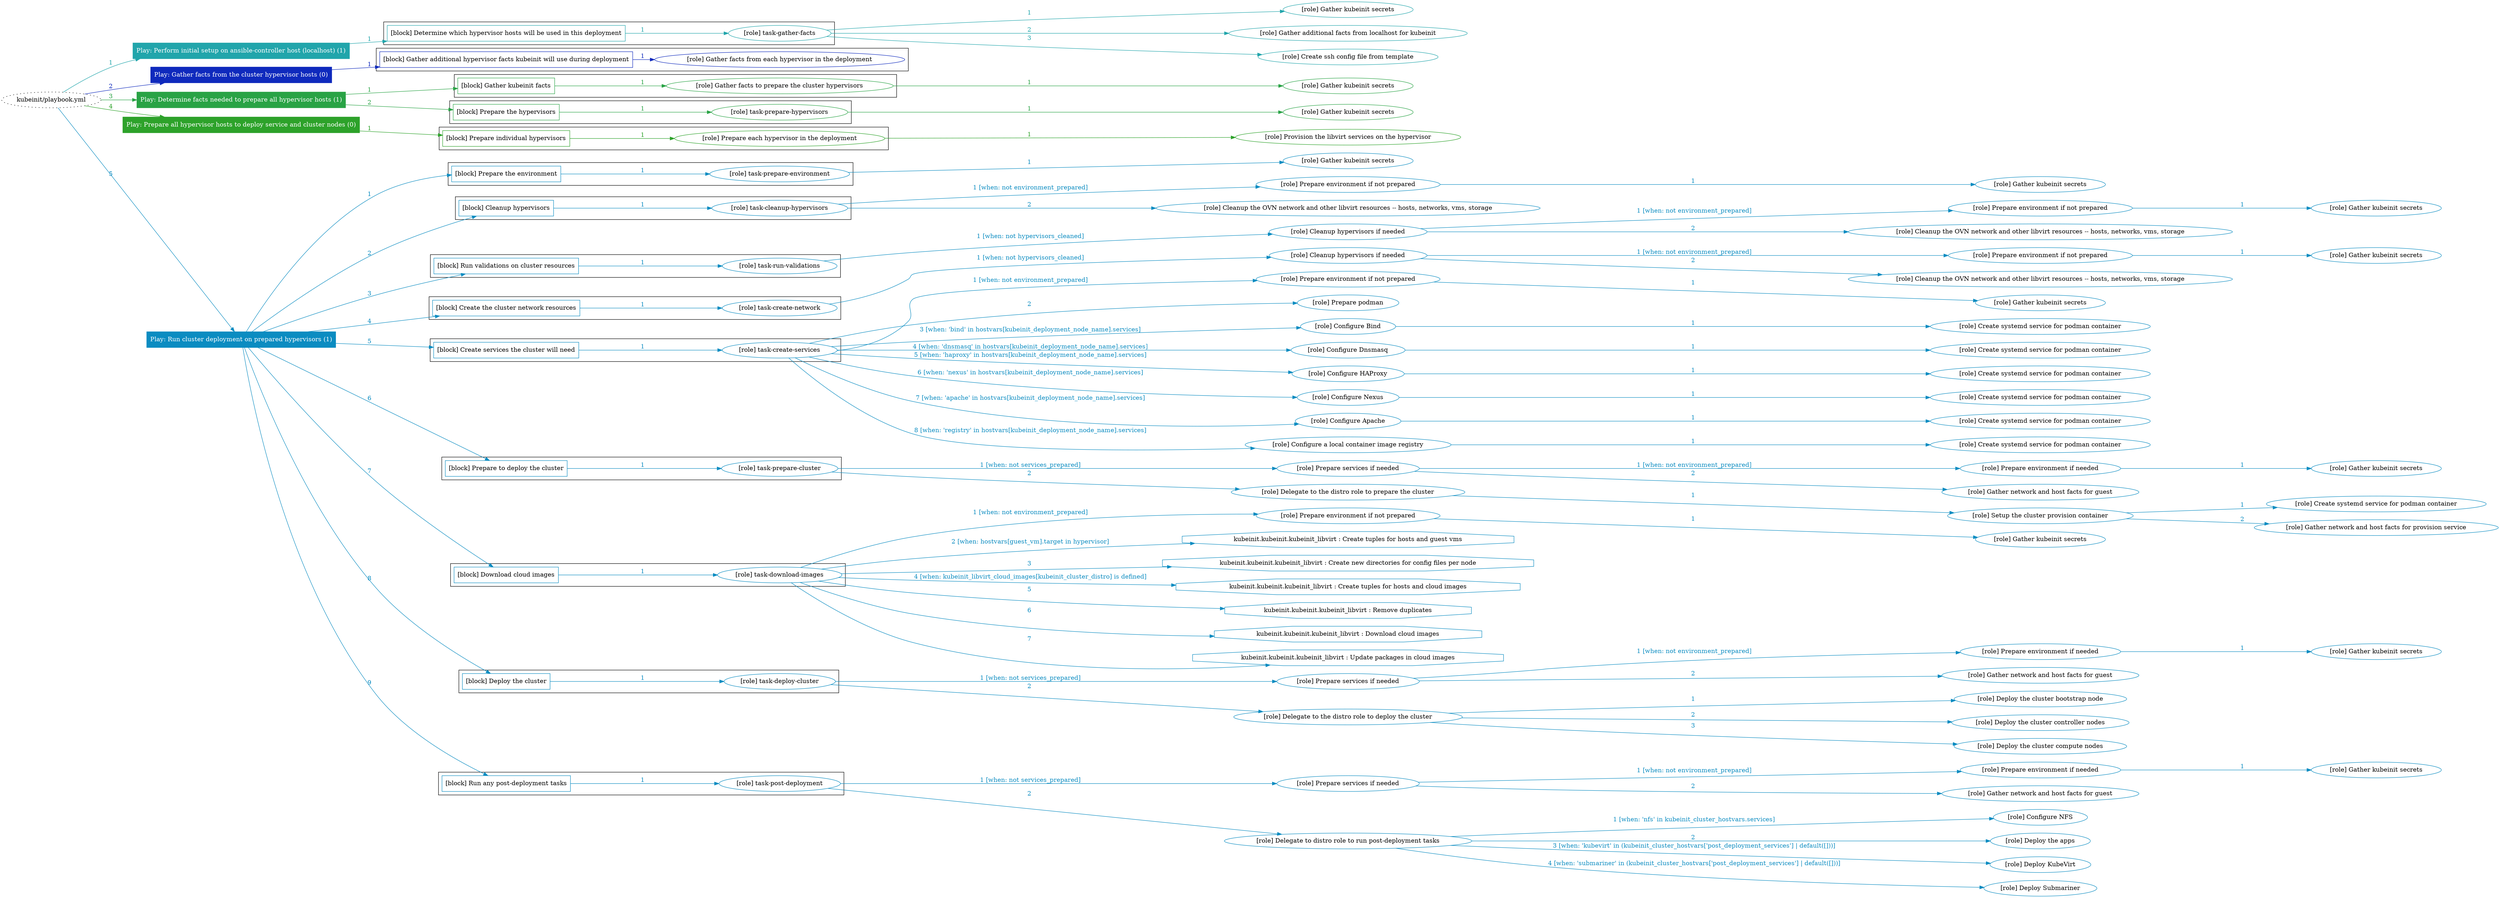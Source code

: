 digraph {
	graph [concentrate=true ordering=in rankdir=LR ratio=fill]
	edge [esep=5 sep=10]
	"kubeinit/playbook.yml" [URL="/home/runner/work/kubeinit/kubeinit/kubeinit/playbook.yml" id=playbook_4a1a7add style=dotted]
	play_3069c5e6 [label="Play: Perform initial setup on ansible-controller host (localhost) (1)" URL="/home/runner/work/kubeinit/kubeinit/kubeinit/playbook.yml" color="#21a5ab" fontcolor="#ffffff" id=play_3069c5e6 shape=box style=filled tooltip=localhost]
	"kubeinit/playbook.yml" -> play_3069c5e6 [label="1 " color="#21a5ab" fontcolor="#21a5ab" id=edge_c7eb08f1 labeltooltip="1 " tooltip="1 "]
	subgraph "Gather kubeinit secrets" {
		role_4016bd32 [label="[role] Gather kubeinit secrets" URL="/home/runner/.ansible/collections/ansible_collections/kubeinit/kubeinit/roles/kubeinit_prepare/tasks/build_hypervisors_group.yml" color="#21a5ab" id=role_4016bd32 tooltip="Gather kubeinit secrets"]
	}
	subgraph "Gather additional facts from localhost for kubeinit" {
		role_84281d83 [label="[role] Gather additional facts from localhost for kubeinit" URL="/home/runner/.ansible/collections/ansible_collections/kubeinit/kubeinit/roles/kubeinit_prepare/tasks/build_hypervisors_group.yml" color="#21a5ab" id=role_84281d83 tooltip="Gather additional facts from localhost for kubeinit"]
	}
	subgraph "Create ssh config file from template" {
		role_a93a7cbf [label="[role] Create ssh config file from template" URL="/home/runner/.ansible/collections/ansible_collections/kubeinit/kubeinit/roles/kubeinit_prepare/tasks/build_hypervisors_group.yml" color="#21a5ab" id=role_a93a7cbf tooltip="Create ssh config file from template"]
	}
	subgraph "task-gather-facts" {
		role_543e3c02 [label="[role] task-gather-facts" URL="/home/runner/work/kubeinit/kubeinit/kubeinit/playbook.yml" color="#21a5ab" id=role_543e3c02 tooltip="task-gather-facts"]
		role_543e3c02 -> role_4016bd32 [label="1 " color="#21a5ab" fontcolor="#21a5ab" id=edge_c023aec1 labeltooltip="1 " tooltip="1 "]
		role_543e3c02 -> role_84281d83 [label="2 " color="#21a5ab" fontcolor="#21a5ab" id=edge_01511631 labeltooltip="2 " tooltip="2 "]
		role_543e3c02 -> role_a93a7cbf [label="3 " color="#21a5ab" fontcolor="#21a5ab" id=edge_ea9a6a02 labeltooltip="3 " tooltip="3 "]
	}
	subgraph "Play: Perform initial setup on ansible-controller host (localhost) (1)" {
		play_3069c5e6 -> block_f75608d9 [label=1 color="#21a5ab" fontcolor="#21a5ab" id=edge_f10fbcc4 labeltooltip=1 tooltip=1]
		subgraph cluster_block_f75608d9 {
			block_f75608d9 [label="[block] Determine which hypervisor hosts will be used in this deployment" URL="/home/runner/work/kubeinit/kubeinit/kubeinit/playbook.yml" color="#21a5ab" id=block_f75608d9 labeltooltip="Determine which hypervisor hosts will be used in this deployment" shape=box tooltip="Determine which hypervisor hosts will be used in this deployment"]
			block_f75608d9 -> role_543e3c02 [label="1 " color="#21a5ab" fontcolor="#21a5ab" id=edge_5e742558 labeltooltip="1 " tooltip="1 "]
		}
	}
	play_44868d3f [label="Play: Gather facts from the cluster hypervisor hosts (0)" URL="/home/runner/work/kubeinit/kubeinit/kubeinit/playbook.yml" color="#0f2abd" fontcolor="#ffffff" id=play_44868d3f shape=box style=filled tooltip="Play: Gather facts from the cluster hypervisor hosts (0)"]
	"kubeinit/playbook.yml" -> play_44868d3f [label="2 " color="#0f2abd" fontcolor="#0f2abd" id=edge_6063f000 labeltooltip="2 " tooltip="2 "]
	subgraph "Gather facts from each hypervisor in the deployment" {
		role_09c14b7f [label="[role] Gather facts from each hypervisor in the deployment" URL="/home/runner/work/kubeinit/kubeinit/kubeinit/playbook.yml" color="#0f2abd" id=role_09c14b7f tooltip="Gather facts from each hypervisor in the deployment"]
	}
	subgraph "Play: Gather facts from the cluster hypervisor hosts (0)" {
		play_44868d3f -> block_81469c49 [label=1 color="#0f2abd" fontcolor="#0f2abd" id=edge_4a4eb13a labeltooltip=1 tooltip=1]
		subgraph cluster_block_81469c49 {
			block_81469c49 [label="[block] Gather additional hypervisor facts kubeinit will use during deployment" URL="/home/runner/work/kubeinit/kubeinit/kubeinit/playbook.yml" color="#0f2abd" id=block_81469c49 labeltooltip="Gather additional hypervisor facts kubeinit will use during deployment" shape=box tooltip="Gather additional hypervisor facts kubeinit will use during deployment"]
			block_81469c49 -> role_09c14b7f [label="1 " color="#0f2abd" fontcolor="#0f2abd" id=edge_df3be99d labeltooltip="1 " tooltip="1 "]
		}
	}
	play_8f2a1f74 [label="Play: Determine facts needed to prepare all hypervisor hosts (1)" URL="/home/runner/work/kubeinit/kubeinit/kubeinit/playbook.yml" color="#29a345" fontcolor="#ffffff" id=play_8f2a1f74 shape=box style=filled tooltip=localhost]
	"kubeinit/playbook.yml" -> play_8f2a1f74 [label="3 " color="#29a345" fontcolor="#29a345" id=edge_649d5319 labeltooltip="3 " tooltip="3 "]
	subgraph "Gather kubeinit secrets" {
		role_e97517a6 [label="[role] Gather kubeinit secrets" URL="/home/runner/.ansible/collections/ansible_collections/kubeinit/kubeinit/roles/kubeinit_prepare/tasks/gather_kubeinit_facts.yml" color="#29a345" id=role_e97517a6 tooltip="Gather kubeinit secrets"]
	}
	subgraph "Gather facts to prepare the cluster hypervisors" {
		role_fae527bc [label="[role] Gather facts to prepare the cluster hypervisors" URL="/home/runner/work/kubeinit/kubeinit/kubeinit/playbook.yml" color="#29a345" id=role_fae527bc tooltip="Gather facts to prepare the cluster hypervisors"]
		role_fae527bc -> role_e97517a6 [label="1 " color="#29a345" fontcolor="#29a345" id=edge_31573086 labeltooltip="1 " tooltip="1 "]
	}
	subgraph "Gather kubeinit secrets" {
		role_1bbf5b26 [label="[role] Gather kubeinit secrets" URL="/home/runner/.ansible/collections/ansible_collections/kubeinit/kubeinit/roles/kubeinit_prepare/tasks/gather_kubeinit_facts.yml" color="#29a345" id=role_1bbf5b26 tooltip="Gather kubeinit secrets"]
	}
	subgraph "task-prepare-hypervisors" {
		role_e486f54c [label="[role] task-prepare-hypervisors" URL="/home/runner/work/kubeinit/kubeinit/kubeinit/playbook.yml" color="#29a345" id=role_e486f54c tooltip="task-prepare-hypervisors"]
		role_e486f54c -> role_1bbf5b26 [label="1 " color="#29a345" fontcolor="#29a345" id=edge_b0051647 labeltooltip="1 " tooltip="1 "]
	}
	subgraph "Play: Determine facts needed to prepare all hypervisor hosts (1)" {
		play_8f2a1f74 -> block_736474b1 [label=1 color="#29a345" fontcolor="#29a345" id=edge_dbf187c5 labeltooltip=1 tooltip=1]
		subgraph cluster_block_736474b1 {
			block_736474b1 [label="[block] Gather kubeinit facts" URL="/home/runner/work/kubeinit/kubeinit/kubeinit/playbook.yml" color="#29a345" id=block_736474b1 labeltooltip="Gather kubeinit facts" shape=box tooltip="Gather kubeinit facts"]
			block_736474b1 -> role_fae527bc [label="1 " color="#29a345" fontcolor="#29a345" id=edge_58753f36 labeltooltip="1 " tooltip="1 "]
		}
		play_8f2a1f74 -> block_e5963559 [label=2 color="#29a345" fontcolor="#29a345" id=edge_2e2d3f72 labeltooltip=2 tooltip=2]
		subgraph cluster_block_e5963559 {
			block_e5963559 [label="[block] Prepare the hypervisors" URL="/home/runner/work/kubeinit/kubeinit/kubeinit/playbook.yml" color="#29a345" id=block_e5963559 labeltooltip="Prepare the hypervisors" shape=box tooltip="Prepare the hypervisors"]
			block_e5963559 -> role_e486f54c [label="1 " color="#29a345" fontcolor="#29a345" id=edge_3a01cf96 labeltooltip="1 " tooltip="1 "]
		}
	}
	play_6682681e [label="Play: Prepare all hypervisor hosts to deploy service and cluster nodes (0)" URL="/home/runner/work/kubeinit/kubeinit/kubeinit/playbook.yml" color="#2da22a" fontcolor="#ffffff" id=play_6682681e shape=box style=filled tooltip="Play: Prepare all hypervisor hosts to deploy service and cluster nodes (0)"]
	"kubeinit/playbook.yml" -> play_6682681e [label="4 " color="#2da22a" fontcolor="#2da22a" id=edge_e6d1225b labeltooltip="4 " tooltip="4 "]
	subgraph "Provision the libvirt services on the hypervisor" {
		role_5fbf77ef [label="[role] Provision the libvirt services on the hypervisor" URL="/home/runner/.ansible/collections/ansible_collections/kubeinit/kubeinit/roles/kubeinit_prepare/tasks/prepare_hypervisor.yml" color="#2da22a" id=role_5fbf77ef tooltip="Provision the libvirt services on the hypervisor"]
	}
	subgraph "Prepare each hypervisor in the deployment" {
		role_f69ca15c [label="[role] Prepare each hypervisor in the deployment" URL="/home/runner/work/kubeinit/kubeinit/kubeinit/playbook.yml" color="#2da22a" id=role_f69ca15c tooltip="Prepare each hypervisor in the deployment"]
		role_f69ca15c -> role_5fbf77ef [label="1 " color="#2da22a" fontcolor="#2da22a" id=edge_efcfce01 labeltooltip="1 " tooltip="1 "]
	}
	subgraph "Play: Prepare all hypervisor hosts to deploy service and cluster nodes (0)" {
		play_6682681e -> block_736242ad [label=1 color="#2da22a" fontcolor="#2da22a" id=edge_542e5a51 labeltooltip=1 tooltip=1]
		subgraph cluster_block_736242ad {
			block_736242ad [label="[block] Prepare individual hypervisors" URL="/home/runner/work/kubeinit/kubeinit/kubeinit/playbook.yml" color="#2da22a" id=block_736242ad labeltooltip="Prepare individual hypervisors" shape=box tooltip="Prepare individual hypervisors"]
			block_736242ad -> role_f69ca15c [label="1 " color="#2da22a" fontcolor="#2da22a" id=edge_629ad2d1 labeltooltip="1 " tooltip="1 "]
		}
	}
	play_27065844 [label="Play: Run cluster deployment on prepared hypervisors (1)" URL="/home/runner/work/kubeinit/kubeinit/kubeinit/playbook.yml" color="#0b8cc1" fontcolor="#ffffff" id=play_27065844 shape=box style=filled tooltip=localhost]
	"kubeinit/playbook.yml" -> play_27065844 [label="5 " color="#0b8cc1" fontcolor="#0b8cc1" id=edge_bd40e827 labeltooltip="5 " tooltip="5 "]
	subgraph "Gather kubeinit secrets" {
		role_3cf31212 [label="[role] Gather kubeinit secrets" URL="/home/runner/.ansible/collections/ansible_collections/kubeinit/kubeinit/roles/kubeinit_prepare/tasks/gather_kubeinit_facts.yml" color="#0b8cc1" id=role_3cf31212 tooltip="Gather kubeinit secrets"]
	}
	subgraph "task-prepare-environment" {
		role_d96d5cb1 [label="[role] task-prepare-environment" URL="/home/runner/work/kubeinit/kubeinit/kubeinit/playbook.yml" color="#0b8cc1" id=role_d96d5cb1 tooltip="task-prepare-environment"]
		role_d96d5cb1 -> role_3cf31212 [label="1 " color="#0b8cc1" fontcolor="#0b8cc1" id=edge_9398492f labeltooltip="1 " tooltip="1 "]
	}
	subgraph "Gather kubeinit secrets" {
		role_b4c7f69f [label="[role] Gather kubeinit secrets" URL="/home/runner/.ansible/collections/ansible_collections/kubeinit/kubeinit/roles/kubeinit_prepare/tasks/gather_kubeinit_facts.yml" color="#0b8cc1" id=role_b4c7f69f tooltip="Gather kubeinit secrets"]
	}
	subgraph "Prepare environment if not prepared" {
		role_0853d91f [label="[role] Prepare environment if not prepared" URL="/home/runner/.ansible/collections/ansible_collections/kubeinit/kubeinit/roles/kubeinit_prepare/tasks/cleanup_hypervisors.yml" color="#0b8cc1" id=role_0853d91f tooltip="Prepare environment if not prepared"]
		role_0853d91f -> role_b4c7f69f [label="1 " color="#0b8cc1" fontcolor="#0b8cc1" id=edge_2968388e labeltooltip="1 " tooltip="1 "]
	}
	subgraph "Cleanup the OVN network and other libvirt resources -- hosts, networks, vms, storage" {
		role_46ba7116 [label="[role] Cleanup the OVN network and other libvirt resources -- hosts, networks, vms, storage" URL="/home/runner/.ansible/collections/ansible_collections/kubeinit/kubeinit/roles/kubeinit_prepare/tasks/cleanup_hypervisors.yml" color="#0b8cc1" id=role_46ba7116 tooltip="Cleanup the OVN network and other libvirt resources -- hosts, networks, vms, storage"]
	}
	subgraph "task-cleanup-hypervisors" {
		role_3ca3f86a [label="[role] task-cleanup-hypervisors" URL="/home/runner/work/kubeinit/kubeinit/kubeinit/playbook.yml" color="#0b8cc1" id=role_3ca3f86a tooltip="task-cleanup-hypervisors"]
		role_3ca3f86a -> role_0853d91f [label="1 [when: not environment_prepared]" color="#0b8cc1" fontcolor="#0b8cc1" id=edge_b0075153 labeltooltip="1 [when: not environment_prepared]" tooltip="1 [when: not environment_prepared]"]
		role_3ca3f86a -> role_46ba7116 [label="2 " color="#0b8cc1" fontcolor="#0b8cc1" id=edge_fec5fd1f labeltooltip="2 " tooltip="2 "]
	}
	subgraph "Gather kubeinit secrets" {
		role_92327bd2 [label="[role] Gather kubeinit secrets" URL="/home/runner/.ansible/collections/ansible_collections/kubeinit/kubeinit/roles/kubeinit_prepare/tasks/gather_kubeinit_facts.yml" color="#0b8cc1" id=role_92327bd2 tooltip="Gather kubeinit secrets"]
	}
	subgraph "Prepare environment if not prepared" {
		role_7521f5af [label="[role] Prepare environment if not prepared" URL="/home/runner/.ansible/collections/ansible_collections/kubeinit/kubeinit/roles/kubeinit_prepare/tasks/cleanup_hypervisors.yml" color="#0b8cc1" id=role_7521f5af tooltip="Prepare environment if not prepared"]
		role_7521f5af -> role_92327bd2 [label="1 " color="#0b8cc1" fontcolor="#0b8cc1" id=edge_57bccd72 labeltooltip="1 " tooltip="1 "]
	}
	subgraph "Cleanup the OVN network and other libvirt resources -- hosts, networks, vms, storage" {
		role_f99732dd [label="[role] Cleanup the OVN network and other libvirt resources -- hosts, networks, vms, storage" URL="/home/runner/.ansible/collections/ansible_collections/kubeinit/kubeinit/roles/kubeinit_prepare/tasks/cleanup_hypervisors.yml" color="#0b8cc1" id=role_f99732dd tooltip="Cleanup the OVN network and other libvirt resources -- hosts, networks, vms, storage"]
	}
	subgraph "Cleanup hypervisors if needed" {
		role_e87abdd1 [label="[role] Cleanup hypervisors if needed" URL="/home/runner/.ansible/collections/ansible_collections/kubeinit/kubeinit/roles/kubeinit_validations/tasks/main.yml" color="#0b8cc1" id=role_e87abdd1 tooltip="Cleanup hypervisors if needed"]
		role_e87abdd1 -> role_7521f5af [label="1 [when: not environment_prepared]" color="#0b8cc1" fontcolor="#0b8cc1" id=edge_c6d79c4e labeltooltip="1 [when: not environment_prepared]" tooltip="1 [when: not environment_prepared]"]
		role_e87abdd1 -> role_f99732dd [label="2 " color="#0b8cc1" fontcolor="#0b8cc1" id=edge_cd2c6101 labeltooltip="2 " tooltip="2 "]
	}
	subgraph "task-run-validations" {
		role_f9d81eb6 [label="[role] task-run-validations" URL="/home/runner/work/kubeinit/kubeinit/kubeinit/playbook.yml" color="#0b8cc1" id=role_f9d81eb6 tooltip="task-run-validations"]
		role_f9d81eb6 -> role_e87abdd1 [label="1 [when: not hypervisors_cleaned]" color="#0b8cc1" fontcolor="#0b8cc1" id=edge_40fa0ac8 labeltooltip="1 [when: not hypervisors_cleaned]" tooltip="1 [when: not hypervisors_cleaned]"]
	}
	subgraph "Gather kubeinit secrets" {
		role_01b468f8 [label="[role] Gather kubeinit secrets" URL="/home/runner/.ansible/collections/ansible_collections/kubeinit/kubeinit/roles/kubeinit_prepare/tasks/gather_kubeinit_facts.yml" color="#0b8cc1" id=role_01b468f8 tooltip="Gather kubeinit secrets"]
	}
	subgraph "Prepare environment if not prepared" {
		role_9b2b5238 [label="[role] Prepare environment if not prepared" URL="/home/runner/.ansible/collections/ansible_collections/kubeinit/kubeinit/roles/kubeinit_prepare/tasks/cleanup_hypervisors.yml" color="#0b8cc1" id=role_9b2b5238 tooltip="Prepare environment if not prepared"]
		role_9b2b5238 -> role_01b468f8 [label="1 " color="#0b8cc1" fontcolor="#0b8cc1" id=edge_0535f5e4 labeltooltip="1 " tooltip="1 "]
	}
	subgraph "Cleanup the OVN network and other libvirt resources -- hosts, networks, vms, storage" {
		role_8158cc6d [label="[role] Cleanup the OVN network and other libvirt resources -- hosts, networks, vms, storage" URL="/home/runner/.ansible/collections/ansible_collections/kubeinit/kubeinit/roles/kubeinit_prepare/tasks/cleanup_hypervisors.yml" color="#0b8cc1" id=role_8158cc6d tooltip="Cleanup the OVN network and other libvirt resources -- hosts, networks, vms, storage"]
	}
	subgraph "Cleanup hypervisors if needed" {
		role_1b33c430 [label="[role] Cleanup hypervisors if needed" URL="/home/runner/.ansible/collections/ansible_collections/kubeinit/kubeinit/roles/kubeinit_libvirt/tasks/create_network.yml" color="#0b8cc1" id=role_1b33c430 tooltip="Cleanup hypervisors if needed"]
		role_1b33c430 -> role_9b2b5238 [label="1 [when: not environment_prepared]" color="#0b8cc1" fontcolor="#0b8cc1" id=edge_7238563c labeltooltip="1 [when: not environment_prepared]" tooltip="1 [when: not environment_prepared]"]
		role_1b33c430 -> role_8158cc6d [label="2 " color="#0b8cc1" fontcolor="#0b8cc1" id=edge_f26759b6 labeltooltip="2 " tooltip="2 "]
	}
	subgraph "task-create-network" {
		role_73f17a11 [label="[role] task-create-network" URL="/home/runner/work/kubeinit/kubeinit/kubeinit/playbook.yml" color="#0b8cc1" id=role_73f17a11 tooltip="task-create-network"]
		role_73f17a11 -> role_1b33c430 [label="1 [when: not hypervisors_cleaned]" color="#0b8cc1" fontcolor="#0b8cc1" id=edge_9f3f7019 labeltooltip="1 [when: not hypervisors_cleaned]" tooltip="1 [when: not hypervisors_cleaned]"]
	}
	subgraph "Gather kubeinit secrets" {
		role_665c9f1c [label="[role] Gather kubeinit secrets" URL="/home/runner/.ansible/collections/ansible_collections/kubeinit/kubeinit/roles/kubeinit_prepare/tasks/gather_kubeinit_facts.yml" color="#0b8cc1" id=role_665c9f1c tooltip="Gather kubeinit secrets"]
	}
	subgraph "Prepare environment if not prepared" {
		role_a8c748d9 [label="[role] Prepare environment if not prepared" URL="/home/runner/.ansible/collections/ansible_collections/kubeinit/kubeinit/roles/kubeinit_services/tasks/main.yml" color="#0b8cc1" id=role_a8c748d9 tooltip="Prepare environment if not prepared"]
		role_a8c748d9 -> role_665c9f1c [label="1 " color="#0b8cc1" fontcolor="#0b8cc1" id=edge_cc18be83 labeltooltip="1 " tooltip="1 "]
	}
	subgraph "Prepare podman" {
		role_041fc321 [label="[role] Prepare podman" URL="/home/runner/.ansible/collections/ansible_collections/kubeinit/kubeinit/roles/kubeinit_services/tasks/00_create_service_pod.yml" color="#0b8cc1" id=role_041fc321 tooltip="Prepare podman"]
	}
	subgraph "Create systemd service for podman container" {
		role_6ff5a02a [label="[role] Create systemd service for podman container" URL="/home/runner/.ansible/collections/ansible_collections/kubeinit/kubeinit/roles/kubeinit_bind/tasks/main.yml" color="#0b8cc1" id=role_6ff5a02a tooltip="Create systemd service for podman container"]
	}
	subgraph "Configure Bind" {
		role_50cc69fa [label="[role] Configure Bind" URL="/home/runner/.ansible/collections/ansible_collections/kubeinit/kubeinit/roles/kubeinit_services/tasks/start_services_containers.yml" color="#0b8cc1" id=role_50cc69fa tooltip="Configure Bind"]
		role_50cc69fa -> role_6ff5a02a [label="1 " color="#0b8cc1" fontcolor="#0b8cc1" id=edge_01a96891 labeltooltip="1 " tooltip="1 "]
	}
	subgraph "Create systemd service for podman container" {
		role_2ee249e3 [label="[role] Create systemd service for podman container" URL="/home/runner/.ansible/collections/ansible_collections/kubeinit/kubeinit/roles/kubeinit_dnsmasq/tasks/main.yml" color="#0b8cc1" id=role_2ee249e3 tooltip="Create systemd service for podman container"]
	}
	subgraph "Configure Dnsmasq" {
		role_0847c085 [label="[role] Configure Dnsmasq" URL="/home/runner/.ansible/collections/ansible_collections/kubeinit/kubeinit/roles/kubeinit_services/tasks/start_services_containers.yml" color="#0b8cc1" id=role_0847c085 tooltip="Configure Dnsmasq"]
		role_0847c085 -> role_2ee249e3 [label="1 " color="#0b8cc1" fontcolor="#0b8cc1" id=edge_56b5eb31 labeltooltip="1 " tooltip="1 "]
	}
	subgraph "Create systemd service for podman container" {
		role_37c5c564 [label="[role] Create systemd service for podman container" URL="/home/runner/.ansible/collections/ansible_collections/kubeinit/kubeinit/roles/kubeinit_haproxy/tasks/main.yml" color="#0b8cc1" id=role_37c5c564 tooltip="Create systemd service for podman container"]
	}
	subgraph "Configure HAProxy" {
		role_f025d521 [label="[role] Configure HAProxy" URL="/home/runner/.ansible/collections/ansible_collections/kubeinit/kubeinit/roles/kubeinit_services/tasks/start_services_containers.yml" color="#0b8cc1" id=role_f025d521 tooltip="Configure HAProxy"]
		role_f025d521 -> role_37c5c564 [label="1 " color="#0b8cc1" fontcolor="#0b8cc1" id=edge_3f2107ec labeltooltip="1 " tooltip="1 "]
	}
	subgraph "Create systemd service for podman container" {
		role_c9b3d4d6 [label="[role] Create systemd service for podman container" URL="/home/runner/.ansible/collections/ansible_collections/kubeinit/kubeinit/roles/kubeinit_nexus/tasks/main.yml" color="#0b8cc1" id=role_c9b3d4d6 tooltip="Create systemd service for podman container"]
	}
	subgraph "Configure Nexus" {
		role_d490b45e [label="[role] Configure Nexus" URL="/home/runner/.ansible/collections/ansible_collections/kubeinit/kubeinit/roles/kubeinit_services/tasks/start_services_containers.yml" color="#0b8cc1" id=role_d490b45e tooltip="Configure Nexus"]
		role_d490b45e -> role_c9b3d4d6 [label="1 " color="#0b8cc1" fontcolor="#0b8cc1" id=edge_9259a160 labeltooltip="1 " tooltip="1 "]
	}
	subgraph "Create systemd service for podman container" {
		role_a581394d [label="[role] Create systemd service for podman container" URL="/home/runner/.ansible/collections/ansible_collections/kubeinit/kubeinit/roles/kubeinit_apache/tasks/main.yml" color="#0b8cc1" id=role_a581394d tooltip="Create systemd service for podman container"]
	}
	subgraph "Configure Apache" {
		role_69e7524c [label="[role] Configure Apache" URL="/home/runner/.ansible/collections/ansible_collections/kubeinit/kubeinit/roles/kubeinit_services/tasks/start_services_containers.yml" color="#0b8cc1" id=role_69e7524c tooltip="Configure Apache"]
		role_69e7524c -> role_a581394d [label="1 " color="#0b8cc1" fontcolor="#0b8cc1" id=edge_b8598c27 labeltooltip="1 " tooltip="1 "]
	}
	subgraph "Create systemd service for podman container" {
		role_dfe02b89 [label="[role] Create systemd service for podman container" URL="/home/runner/.ansible/collections/ansible_collections/kubeinit/kubeinit/roles/kubeinit_registry/tasks/main.yml" color="#0b8cc1" id=role_dfe02b89 tooltip="Create systemd service for podman container"]
	}
	subgraph "Configure a local container image registry" {
		role_d3aeea47 [label="[role] Configure a local container image registry" URL="/home/runner/.ansible/collections/ansible_collections/kubeinit/kubeinit/roles/kubeinit_services/tasks/start_services_containers.yml" color="#0b8cc1" id=role_d3aeea47 tooltip="Configure a local container image registry"]
		role_d3aeea47 -> role_dfe02b89 [label="1 " color="#0b8cc1" fontcolor="#0b8cc1" id=edge_a55b6b0d labeltooltip="1 " tooltip="1 "]
	}
	subgraph "task-create-services" {
		role_7f04e589 [label="[role] task-create-services" URL="/home/runner/work/kubeinit/kubeinit/kubeinit/playbook.yml" color="#0b8cc1" id=role_7f04e589 tooltip="task-create-services"]
		role_7f04e589 -> role_a8c748d9 [label="1 [when: not environment_prepared]" color="#0b8cc1" fontcolor="#0b8cc1" id=edge_7f91099a labeltooltip="1 [when: not environment_prepared]" tooltip="1 [when: not environment_prepared]"]
		role_7f04e589 -> role_041fc321 [label="2 " color="#0b8cc1" fontcolor="#0b8cc1" id=edge_aee81de0 labeltooltip="2 " tooltip="2 "]
		role_7f04e589 -> role_50cc69fa [label="3 [when: 'bind' in hostvars[kubeinit_deployment_node_name].services]" color="#0b8cc1" fontcolor="#0b8cc1" id=edge_2bae5491 labeltooltip="3 [when: 'bind' in hostvars[kubeinit_deployment_node_name].services]" tooltip="3 [when: 'bind' in hostvars[kubeinit_deployment_node_name].services]"]
		role_7f04e589 -> role_0847c085 [label="4 [when: 'dnsmasq' in hostvars[kubeinit_deployment_node_name].services]" color="#0b8cc1" fontcolor="#0b8cc1" id=edge_c87d900c labeltooltip="4 [when: 'dnsmasq' in hostvars[kubeinit_deployment_node_name].services]" tooltip="4 [when: 'dnsmasq' in hostvars[kubeinit_deployment_node_name].services]"]
		role_7f04e589 -> role_f025d521 [label="5 [when: 'haproxy' in hostvars[kubeinit_deployment_node_name].services]" color="#0b8cc1" fontcolor="#0b8cc1" id=edge_7d20101d labeltooltip="5 [when: 'haproxy' in hostvars[kubeinit_deployment_node_name].services]" tooltip="5 [when: 'haproxy' in hostvars[kubeinit_deployment_node_name].services]"]
		role_7f04e589 -> role_d490b45e [label="6 [when: 'nexus' in hostvars[kubeinit_deployment_node_name].services]" color="#0b8cc1" fontcolor="#0b8cc1" id=edge_72b03a11 labeltooltip="6 [when: 'nexus' in hostvars[kubeinit_deployment_node_name].services]" tooltip="6 [when: 'nexus' in hostvars[kubeinit_deployment_node_name].services]"]
		role_7f04e589 -> role_69e7524c [label="7 [when: 'apache' in hostvars[kubeinit_deployment_node_name].services]" color="#0b8cc1" fontcolor="#0b8cc1" id=edge_bb35711e labeltooltip="7 [when: 'apache' in hostvars[kubeinit_deployment_node_name].services]" tooltip="7 [when: 'apache' in hostvars[kubeinit_deployment_node_name].services]"]
		role_7f04e589 -> role_d3aeea47 [label="8 [when: 'registry' in hostvars[kubeinit_deployment_node_name].services]" color="#0b8cc1" fontcolor="#0b8cc1" id=edge_9a99e3cd labeltooltip="8 [when: 'registry' in hostvars[kubeinit_deployment_node_name].services]" tooltip="8 [when: 'registry' in hostvars[kubeinit_deployment_node_name].services]"]
	}
	subgraph "Gather kubeinit secrets" {
		role_e07e2754 [label="[role] Gather kubeinit secrets" URL="/home/runner/.ansible/collections/ansible_collections/kubeinit/kubeinit/roles/kubeinit_prepare/tasks/gather_kubeinit_facts.yml" color="#0b8cc1" id=role_e07e2754 tooltip="Gather kubeinit secrets"]
	}
	subgraph "Prepare environment if needed" {
		role_3cf0208a [label="[role] Prepare environment if needed" URL="/home/runner/.ansible/collections/ansible_collections/kubeinit/kubeinit/roles/kubeinit_services/tasks/prepare_services.yml" color="#0b8cc1" id=role_3cf0208a tooltip="Prepare environment if needed"]
		role_3cf0208a -> role_e07e2754 [label="1 " color="#0b8cc1" fontcolor="#0b8cc1" id=edge_c9abad56 labeltooltip="1 " tooltip="1 "]
	}
	subgraph "Gather network and host facts for guest" {
		role_7ec34b6c [label="[role] Gather network and host facts for guest" URL="/home/runner/.ansible/collections/ansible_collections/kubeinit/kubeinit/roles/kubeinit_services/tasks/prepare_services.yml" color="#0b8cc1" id=role_7ec34b6c tooltip="Gather network and host facts for guest"]
	}
	subgraph "Prepare services if needed" {
		role_dc15c997 [label="[role] Prepare services if needed" URL="/home/runner/.ansible/collections/ansible_collections/kubeinit/kubeinit/roles/kubeinit_prepare/tasks/prepare_cluster.yml" color="#0b8cc1" id=role_dc15c997 tooltip="Prepare services if needed"]
		role_dc15c997 -> role_3cf0208a [label="1 [when: not environment_prepared]" color="#0b8cc1" fontcolor="#0b8cc1" id=edge_12ce95a4 labeltooltip="1 [when: not environment_prepared]" tooltip="1 [when: not environment_prepared]"]
		role_dc15c997 -> role_7ec34b6c [label="2 " color="#0b8cc1" fontcolor="#0b8cc1" id=edge_baf2c5d7 labeltooltip="2 " tooltip="2 "]
	}
	subgraph "Create systemd service for podman container" {
		role_a342d0ab [label="[role] Create systemd service for podman container" URL="/home/runner/.ansible/collections/ansible_collections/kubeinit/kubeinit/roles/kubeinit_services/tasks/create_provision_container.yml" color="#0b8cc1" id=role_a342d0ab tooltip="Create systemd service for podman container"]
	}
	subgraph "Gather network and host facts for provision service" {
		role_8e1eb541 [label="[role] Gather network and host facts for provision service" URL="/home/runner/.ansible/collections/ansible_collections/kubeinit/kubeinit/roles/kubeinit_services/tasks/create_provision_container.yml" color="#0b8cc1" id=role_8e1eb541 tooltip="Gather network and host facts for provision service"]
	}
	subgraph "Setup the cluster provision container" {
		role_d7a04b5b [label="[role] Setup the cluster provision container" URL="/home/runner/.ansible/collections/ansible_collections/kubeinit/kubeinit/roles/kubeinit_okd/tasks/prepare_cluster.yml" color="#0b8cc1" id=role_d7a04b5b tooltip="Setup the cluster provision container"]
		role_d7a04b5b -> role_a342d0ab [label="1 " color="#0b8cc1" fontcolor="#0b8cc1" id=edge_f5806890 labeltooltip="1 " tooltip="1 "]
		role_d7a04b5b -> role_8e1eb541 [label="2 " color="#0b8cc1" fontcolor="#0b8cc1" id=edge_0df27998 labeltooltip="2 " tooltip="2 "]
	}
	subgraph "Delegate to the distro role to prepare the cluster" {
		role_679c9148 [label="[role] Delegate to the distro role to prepare the cluster" URL="/home/runner/.ansible/collections/ansible_collections/kubeinit/kubeinit/roles/kubeinit_prepare/tasks/prepare_cluster.yml" color="#0b8cc1" id=role_679c9148 tooltip="Delegate to the distro role to prepare the cluster"]
		role_679c9148 -> role_d7a04b5b [label="1 " color="#0b8cc1" fontcolor="#0b8cc1" id=edge_9fbb5a6a labeltooltip="1 " tooltip="1 "]
	}
	subgraph "task-prepare-cluster" {
		role_feda93a4 [label="[role] task-prepare-cluster" URL="/home/runner/work/kubeinit/kubeinit/kubeinit/playbook.yml" color="#0b8cc1" id=role_feda93a4 tooltip="task-prepare-cluster"]
		role_feda93a4 -> role_dc15c997 [label="1 [when: not services_prepared]" color="#0b8cc1" fontcolor="#0b8cc1" id=edge_44e8f55d labeltooltip="1 [when: not services_prepared]" tooltip="1 [when: not services_prepared]"]
		role_feda93a4 -> role_679c9148 [label="2 " color="#0b8cc1" fontcolor="#0b8cc1" id=edge_8f0183f5 labeltooltip="2 " tooltip="2 "]
	}
	subgraph "Gather kubeinit secrets" {
		role_199f9e77 [label="[role] Gather kubeinit secrets" URL="/home/runner/.ansible/collections/ansible_collections/kubeinit/kubeinit/roles/kubeinit_prepare/tasks/gather_kubeinit_facts.yml" color="#0b8cc1" id=role_199f9e77 tooltip="Gather kubeinit secrets"]
	}
	subgraph "Prepare environment if not prepared" {
		role_85455bd9 [label="[role] Prepare environment if not prepared" URL="/home/runner/.ansible/collections/ansible_collections/kubeinit/kubeinit/roles/kubeinit_libvirt/tasks/download_cloud_images.yml" color="#0b8cc1" id=role_85455bd9 tooltip="Prepare environment if not prepared"]
		role_85455bd9 -> role_199f9e77 [label="1 " color="#0b8cc1" fontcolor="#0b8cc1" id=edge_10fa739b labeltooltip="1 " tooltip="1 "]
	}
	subgraph "task-download-images" {
		role_4928b21b [label="[role] task-download-images" URL="/home/runner/work/kubeinit/kubeinit/kubeinit/playbook.yml" color="#0b8cc1" id=role_4928b21b tooltip="task-download-images"]
		role_4928b21b -> role_85455bd9 [label="1 [when: not environment_prepared]" color="#0b8cc1" fontcolor="#0b8cc1" id=edge_d5e6ff9c labeltooltip="1 [when: not environment_prepared]" tooltip="1 [when: not environment_prepared]"]
		task_36893665 [label="kubeinit.kubeinit.kubeinit_libvirt : Create tuples for hosts and guest vms" URL="/home/runner/.ansible/collections/ansible_collections/kubeinit/kubeinit/roles/kubeinit_libvirt/tasks/download_cloud_images.yml" color="#0b8cc1" id=task_36893665 shape=octagon tooltip="kubeinit.kubeinit.kubeinit_libvirt : Create tuples for hosts and guest vms"]
		role_4928b21b -> task_36893665 [label="2 [when: hostvars[guest_vm].target in hypervisor]" color="#0b8cc1" fontcolor="#0b8cc1" id=edge_eccf58db labeltooltip="2 [when: hostvars[guest_vm].target in hypervisor]" tooltip="2 [when: hostvars[guest_vm].target in hypervisor]"]
		task_08f7ab65 [label="kubeinit.kubeinit.kubeinit_libvirt : Create new directories for config files per node" URL="/home/runner/.ansible/collections/ansible_collections/kubeinit/kubeinit/roles/kubeinit_libvirt/tasks/download_cloud_images.yml" color="#0b8cc1" id=task_08f7ab65 shape=octagon tooltip="kubeinit.kubeinit.kubeinit_libvirt : Create new directories for config files per node"]
		role_4928b21b -> task_08f7ab65 [label="3 " color="#0b8cc1" fontcolor="#0b8cc1" id=edge_f8346309 labeltooltip="3 " tooltip="3 "]
		task_70202dd1 [label="kubeinit.kubeinit.kubeinit_libvirt : Create tuples for hosts and cloud images" URL="/home/runner/.ansible/collections/ansible_collections/kubeinit/kubeinit/roles/kubeinit_libvirt/tasks/download_cloud_images.yml" color="#0b8cc1" id=task_70202dd1 shape=octagon tooltip="kubeinit.kubeinit.kubeinit_libvirt : Create tuples for hosts and cloud images"]
		role_4928b21b -> task_70202dd1 [label="4 [when: kubeinit_libvirt_cloud_images[kubeinit_cluster_distro] is defined]" color="#0b8cc1" fontcolor="#0b8cc1" id=edge_000318aa labeltooltip="4 [when: kubeinit_libvirt_cloud_images[kubeinit_cluster_distro] is defined]" tooltip="4 [when: kubeinit_libvirt_cloud_images[kubeinit_cluster_distro] is defined]"]
		task_98b2cb12 [label="kubeinit.kubeinit.kubeinit_libvirt : Remove duplicates" URL="/home/runner/.ansible/collections/ansible_collections/kubeinit/kubeinit/roles/kubeinit_libvirt/tasks/download_cloud_images.yml" color="#0b8cc1" id=task_98b2cb12 shape=octagon tooltip="kubeinit.kubeinit.kubeinit_libvirt : Remove duplicates"]
		role_4928b21b -> task_98b2cb12 [label="5 " color="#0b8cc1" fontcolor="#0b8cc1" id=edge_a039c8f7 labeltooltip="5 " tooltip="5 "]
		task_76e7315a [label="kubeinit.kubeinit.kubeinit_libvirt : Download cloud images" URL="/home/runner/.ansible/collections/ansible_collections/kubeinit/kubeinit/roles/kubeinit_libvirt/tasks/download_cloud_images.yml" color="#0b8cc1" id=task_76e7315a shape=octagon tooltip="kubeinit.kubeinit.kubeinit_libvirt : Download cloud images"]
		role_4928b21b -> task_76e7315a [label="6 " color="#0b8cc1" fontcolor="#0b8cc1" id=edge_fd4f3360 labeltooltip="6 " tooltip="6 "]
		task_d084052a [label="kubeinit.kubeinit.kubeinit_libvirt : Update packages in cloud images" URL="/home/runner/.ansible/collections/ansible_collections/kubeinit/kubeinit/roles/kubeinit_libvirt/tasks/download_cloud_images.yml" color="#0b8cc1" id=task_d084052a shape=octagon tooltip="kubeinit.kubeinit.kubeinit_libvirt : Update packages in cloud images"]
		role_4928b21b -> task_d084052a [label="7 " color="#0b8cc1" fontcolor="#0b8cc1" id=edge_03f064f4 labeltooltip="7 " tooltip="7 "]
	}
	subgraph "Gather kubeinit secrets" {
		role_61f4decd [label="[role] Gather kubeinit secrets" URL="/home/runner/.ansible/collections/ansible_collections/kubeinit/kubeinit/roles/kubeinit_prepare/tasks/gather_kubeinit_facts.yml" color="#0b8cc1" id=role_61f4decd tooltip="Gather kubeinit secrets"]
	}
	subgraph "Prepare environment if needed" {
		role_579acb48 [label="[role] Prepare environment if needed" URL="/home/runner/.ansible/collections/ansible_collections/kubeinit/kubeinit/roles/kubeinit_services/tasks/prepare_services.yml" color="#0b8cc1" id=role_579acb48 tooltip="Prepare environment if needed"]
		role_579acb48 -> role_61f4decd [label="1 " color="#0b8cc1" fontcolor="#0b8cc1" id=edge_2a1f89f7 labeltooltip="1 " tooltip="1 "]
	}
	subgraph "Gather network and host facts for guest" {
		role_2e8fc8fa [label="[role] Gather network and host facts for guest" URL="/home/runner/.ansible/collections/ansible_collections/kubeinit/kubeinit/roles/kubeinit_services/tasks/prepare_services.yml" color="#0b8cc1" id=role_2e8fc8fa tooltip="Gather network and host facts for guest"]
	}
	subgraph "Prepare services if needed" {
		role_063438ad [label="[role] Prepare services if needed" URL="/home/runner/.ansible/collections/ansible_collections/kubeinit/kubeinit/roles/kubeinit_prepare/tasks/deploy_cluster.yml" color="#0b8cc1" id=role_063438ad tooltip="Prepare services if needed"]
		role_063438ad -> role_579acb48 [label="1 [when: not environment_prepared]" color="#0b8cc1" fontcolor="#0b8cc1" id=edge_3db996b5 labeltooltip="1 [when: not environment_prepared]" tooltip="1 [when: not environment_prepared]"]
		role_063438ad -> role_2e8fc8fa [label="2 " color="#0b8cc1" fontcolor="#0b8cc1" id=edge_87b87fe8 labeltooltip="2 " tooltip="2 "]
	}
	subgraph "Deploy the cluster bootstrap node" {
		role_d9de18c2 [label="[role] Deploy the cluster bootstrap node" URL="/home/runner/.ansible/collections/ansible_collections/kubeinit/kubeinit/roles/kubeinit_okd/tasks/main.yml" color="#0b8cc1" id=role_d9de18c2 tooltip="Deploy the cluster bootstrap node"]
	}
	subgraph "Deploy the cluster controller nodes" {
		role_33a5c8cf [label="[role] Deploy the cluster controller nodes" URL="/home/runner/.ansible/collections/ansible_collections/kubeinit/kubeinit/roles/kubeinit_okd/tasks/main.yml" color="#0b8cc1" id=role_33a5c8cf tooltip="Deploy the cluster controller nodes"]
	}
	subgraph "Deploy the cluster compute nodes" {
		role_f7302988 [label="[role] Deploy the cluster compute nodes" URL="/home/runner/.ansible/collections/ansible_collections/kubeinit/kubeinit/roles/kubeinit_okd/tasks/main.yml" color="#0b8cc1" id=role_f7302988 tooltip="Deploy the cluster compute nodes"]
	}
	subgraph "Delegate to the distro role to deploy the cluster" {
		role_69e7a2b4 [label="[role] Delegate to the distro role to deploy the cluster" URL="/home/runner/.ansible/collections/ansible_collections/kubeinit/kubeinit/roles/kubeinit_prepare/tasks/deploy_cluster.yml" color="#0b8cc1" id=role_69e7a2b4 tooltip="Delegate to the distro role to deploy the cluster"]
		role_69e7a2b4 -> role_d9de18c2 [label="1 " color="#0b8cc1" fontcolor="#0b8cc1" id=edge_4fc93725 labeltooltip="1 " tooltip="1 "]
		role_69e7a2b4 -> role_33a5c8cf [label="2 " color="#0b8cc1" fontcolor="#0b8cc1" id=edge_e3040b9a labeltooltip="2 " tooltip="2 "]
		role_69e7a2b4 -> role_f7302988 [label="3 " color="#0b8cc1" fontcolor="#0b8cc1" id=edge_e4a0c05a labeltooltip="3 " tooltip="3 "]
	}
	subgraph "task-deploy-cluster" {
		role_758143f4 [label="[role] task-deploy-cluster" URL="/home/runner/work/kubeinit/kubeinit/kubeinit/playbook.yml" color="#0b8cc1" id=role_758143f4 tooltip="task-deploy-cluster"]
		role_758143f4 -> role_063438ad [label="1 [when: not services_prepared]" color="#0b8cc1" fontcolor="#0b8cc1" id=edge_bd18940e labeltooltip="1 [when: not services_prepared]" tooltip="1 [when: not services_prepared]"]
		role_758143f4 -> role_69e7a2b4 [label="2 " color="#0b8cc1" fontcolor="#0b8cc1" id=edge_9f162e02 labeltooltip="2 " tooltip="2 "]
	}
	subgraph "Gather kubeinit secrets" {
		role_d120995f [label="[role] Gather kubeinit secrets" URL="/home/runner/.ansible/collections/ansible_collections/kubeinit/kubeinit/roles/kubeinit_prepare/tasks/gather_kubeinit_facts.yml" color="#0b8cc1" id=role_d120995f tooltip="Gather kubeinit secrets"]
	}
	subgraph "Prepare environment if needed" {
		role_1209bf22 [label="[role] Prepare environment if needed" URL="/home/runner/.ansible/collections/ansible_collections/kubeinit/kubeinit/roles/kubeinit_services/tasks/prepare_services.yml" color="#0b8cc1" id=role_1209bf22 tooltip="Prepare environment if needed"]
		role_1209bf22 -> role_d120995f [label="1 " color="#0b8cc1" fontcolor="#0b8cc1" id=edge_9ce273ca labeltooltip="1 " tooltip="1 "]
	}
	subgraph "Gather network and host facts for guest" {
		role_461c6d83 [label="[role] Gather network and host facts for guest" URL="/home/runner/.ansible/collections/ansible_collections/kubeinit/kubeinit/roles/kubeinit_services/tasks/prepare_services.yml" color="#0b8cc1" id=role_461c6d83 tooltip="Gather network and host facts for guest"]
	}
	subgraph "Prepare services if needed" {
		role_9274e2b9 [label="[role] Prepare services if needed" URL="/home/runner/.ansible/collections/ansible_collections/kubeinit/kubeinit/roles/kubeinit_prepare/tasks/post_deployment.yml" color="#0b8cc1" id=role_9274e2b9 tooltip="Prepare services if needed"]
		role_9274e2b9 -> role_1209bf22 [label="1 [when: not environment_prepared]" color="#0b8cc1" fontcolor="#0b8cc1" id=edge_0a84c0e5 labeltooltip="1 [when: not environment_prepared]" tooltip="1 [when: not environment_prepared]"]
		role_9274e2b9 -> role_461c6d83 [label="2 " color="#0b8cc1" fontcolor="#0b8cc1" id=edge_26dd1d4d labeltooltip="2 " tooltip="2 "]
	}
	subgraph "Configure NFS" {
		role_14685999 [label="[role] Configure NFS" URL="/home/runner/.ansible/collections/ansible_collections/kubeinit/kubeinit/roles/kubeinit_okd/tasks/post_deployment_tasks.yml" color="#0b8cc1" id=role_14685999 tooltip="Configure NFS"]
	}
	subgraph "Deploy the apps" {
		role_511215d2 [label="[role] Deploy the apps" URL="/home/runner/.ansible/collections/ansible_collections/kubeinit/kubeinit/roles/kubeinit_okd/tasks/post_deployment_tasks.yml" color="#0b8cc1" id=role_511215d2 tooltip="Deploy the apps"]
	}
	subgraph "Deploy KubeVirt" {
		role_764c9322 [label="[role] Deploy KubeVirt" URL="/home/runner/.ansible/collections/ansible_collections/kubeinit/kubeinit/roles/kubeinit_okd/tasks/post_deployment_tasks.yml" color="#0b8cc1" id=role_764c9322 tooltip="Deploy KubeVirt"]
	}
	subgraph "Deploy Submariner" {
		role_f98fc709 [label="[role] Deploy Submariner" URL="/home/runner/.ansible/collections/ansible_collections/kubeinit/kubeinit/roles/kubeinit_okd/tasks/post_deployment_tasks.yml" color="#0b8cc1" id=role_f98fc709 tooltip="Deploy Submariner"]
	}
	subgraph "Delegate to distro role to run post-deployment tasks" {
		role_bb1009e6 [label="[role] Delegate to distro role to run post-deployment tasks" URL="/home/runner/.ansible/collections/ansible_collections/kubeinit/kubeinit/roles/kubeinit_prepare/tasks/post_deployment.yml" color="#0b8cc1" id=role_bb1009e6 tooltip="Delegate to distro role to run post-deployment tasks"]
		role_bb1009e6 -> role_14685999 [label="1 [when: 'nfs' in kubeinit_cluster_hostvars.services]" color="#0b8cc1" fontcolor="#0b8cc1" id=edge_911fc8a2 labeltooltip="1 [when: 'nfs' in kubeinit_cluster_hostvars.services]" tooltip="1 [when: 'nfs' in kubeinit_cluster_hostvars.services]"]
		role_bb1009e6 -> role_511215d2 [label="2 " color="#0b8cc1" fontcolor="#0b8cc1" id=edge_1d189100 labeltooltip="2 " tooltip="2 "]
		role_bb1009e6 -> role_764c9322 [label="3 [when: 'kubevirt' in (kubeinit_cluster_hostvars['post_deployment_services'] | default([]))]" color="#0b8cc1" fontcolor="#0b8cc1" id=edge_4b5b4090 labeltooltip="3 [when: 'kubevirt' in (kubeinit_cluster_hostvars['post_deployment_services'] | default([]))]" tooltip="3 [when: 'kubevirt' in (kubeinit_cluster_hostvars['post_deployment_services'] | default([]))]"]
		role_bb1009e6 -> role_f98fc709 [label="4 [when: 'submariner' in (kubeinit_cluster_hostvars['post_deployment_services'] | default([]))]" color="#0b8cc1" fontcolor="#0b8cc1" id=edge_3595053c labeltooltip="4 [when: 'submariner' in (kubeinit_cluster_hostvars['post_deployment_services'] | default([]))]" tooltip="4 [when: 'submariner' in (kubeinit_cluster_hostvars['post_deployment_services'] | default([]))]"]
	}
	subgraph "task-post-deployment" {
		role_94ca1e6a [label="[role] task-post-deployment" URL="/home/runner/work/kubeinit/kubeinit/kubeinit/playbook.yml" color="#0b8cc1" id=role_94ca1e6a tooltip="task-post-deployment"]
		role_94ca1e6a -> role_9274e2b9 [label="1 [when: not services_prepared]" color="#0b8cc1" fontcolor="#0b8cc1" id=edge_63ebba6a labeltooltip="1 [when: not services_prepared]" tooltip="1 [when: not services_prepared]"]
		role_94ca1e6a -> role_bb1009e6 [label="2 " color="#0b8cc1" fontcolor="#0b8cc1" id=edge_6946fd24 labeltooltip="2 " tooltip="2 "]
	}
	subgraph "Play: Run cluster deployment on prepared hypervisors (1)" {
		play_27065844 -> block_e57c1bac [label=1 color="#0b8cc1" fontcolor="#0b8cc1" id=edge_fedda8b1 labeltooltip=1 tooltip=1]
		subgraph cluster_block_e57c1bac {
			block_e57c1bac [label="[block] Prepare the environment" URL="/home/runner/work/kubeinit/kubeinit/kubeinit/playbook.yml" color="#0b8cc1" id=block_e57c1bac labeltooltip="Prepare the environment" shape=box tooltip="Prepare the environment"]
			block_e57c1bac -> role_d96d5cb1 [label="1 " color="#0b8cc1" fontcolor="#0b8cc1" id=edge_9d428c25 labeltooltip="1 " tooltip="1 "]
		}
		play_27065844 -> block_8edcdbcd [label=2 color="#0b8cc1" fontcolor="#0b8cc1" id=edge_730b497d labeltooltip=2 tooltip=2]
		subgraph cluster_block_8edcdbcd {
			block_8edcdbcd [label="[block] Cleanup hypervisors" URL="/home/runner/work/kubeinit/kubeinit/kubeinit/playbook.yml" color="#0b8cc1" id=block_8edcdbcd labeltooltip="Cleanup hypervisors" shape=box tooltip="Cleanup hypervisors"]
			block_8edcdbcd -> role_3ca3f86a [label="1 " color="#0b8cc1" fontcolor="#0b8cc1" id=edge_eb20e6bd labeltooltip="1 " tooltip="1 "]
		}
		play_27065844 -> block_8de2899b [label=3 color="#0b8cc1" fontcolor="#0b8cc1" id=edge_8a9b30d3 labeltooltip=3 tooltip=3]
		subgraph cluster_block_8de2899b {
			block_8de2899b [label="[block] Run validations on cluster resources" URL="/home/runner/work/kubeinit/kubeinit/kubeinit/playbook.yml" color="#0b8cc1" id=block_8de2899b labeltooltip="Run validations on cluster resources" shape=box tooltip="Run validations on cluster resources"]
			block_8de2899b -> role_f9d81eb6 [label="1 " color="#0b8cc1" fontcolor="#0b8cc1" id=edge_2591da2f labeltooltip="1 " tooltip="1 "]
		}
		play_27065844 -> block_a62b676e [label=4 color="#0b8cc1" fontcolor="#0b8cc1" id=edge_3877353b labeltooltip=4 tooltip=4]
		subgraph cluster_block_a62b676e {
			block_a62b676e [label="[block] Create the cluster network resources" URL="/home/runner/work/kubeinit/kubeinit/kubeinit/playbook.yml" color="#0b8cc1" id=block_a62b676e labeltooltip="Create the cluster network resources" shape=box tooltip="Create the cluster network resources"]
			block_a62b676e -> role_73f17a11 [label="1 " color="#0b8cc1" fontcolor="#0b8cc1" id=edge_e6cadde5 labeltooltip="1 " tooltip="1 "]
		}
		play_27065844 -> block_73cbb3f4 [label=5 color="#0b8cc1" fontcolor="#0b8cc1" id=edge_ef2a9d08 labeltooltip=5 tooltip=5]
		subgraph cluster_block_73cbb3f4 {
			block_73cbb3f4 [label="[block] Create services the cluster will need" URL="/home/runner/work/kubeinit/kubeinit/kubeinit/playbook.yml" color="#0b8cc1" id=block_73cbb3f4 labeltooltip="Create services the cluster will need" shape=box tooltip="Create services the cluster will need"]
			block_73cbb3f4 -> role_7f04e589 [label="1 " color="#0b8cc1" fontcolor="#0b8cc1" id=edge_1541814f labeltooltip="1 " tooltip="1 "]
		}
		play_27065844 -> block_e0609698 [label=6 color="#0b8cc1" fontcolor="#0b8cc1" id=edge_c9327245 labeltooltip=6 tooltip=6]
		subgraph cluster_block_e0609698 {
			block_e0609698 [label="[block] Prepare to deploy the cluster" URL="/home/runner/work/kubeinit/kubeinit/kubeinit/playbook.yml" color="#0b8cc1" id=block_e0609698 labeltooltip="Prepare to deploy the cluster" shape=box tooltip="Prepare to deploy the cluster"]
			block_e0609698 -> role_feda93a4 [label="1 " color="#0b8cc1" fontcolor="#0b8cc1" id=edge_7791e557 labeltooltip="1 " tooltip="1 "]
		}
		play_27065844 -> block_d9409860 [label=7 color="#0b8cc1" fontcolor="#0b8cc1" id=edge_fcdef3d9 labeltooltip=7 tooltip=7]
		subgraph cluster_block_d9409860 {
			block_d9409860 [label="[block] Download cloud images" URL="/home/runner/work/kubeinit/kubeinit/kubeinit/playbook.yml" color="#0b8cc1" id=block_d9409860 labeltooltip="Download cloud images" shape=box tooltip="Download cloud images"]
			block_d9409860 -> role_4928b21b [label="1 " color="#0b8cc1" fontcolor="#0b8cc1" id=edge_07229912 labeltooltip="1 " tooltip="1 "]
		}
		play_27065844 -> block_f36488d0 [label=8 color="#0b8cc1" fontcolor="#0b8cc1" id=edge_ff81ab31 labeltooltip=8 tooltip=8]
		subgraph cluster_block_f36488d0 {
			block_f36488d0 [label="[block] Deploy the cluster" URL="/home/runner/work/kubeinit/kubeinit/kubeinit/playbook.yml" color="#0b8cc1" id=block_f36488d0 labeltooltip="Deploy the cluster" shape=box tooltip="Deploy the cluster"]
			block_f36488d0 -> role_758143f4 [label="1 " color="#0b8cc1" fontcolor="#0b8cc1" id=edge_1957e926 labeltooltip="1 " tooltip="1 "]
		}
		play_27065844 -> block_3d32b967 [label=9 color="#0b8cc1" fontcolor="#0b8cc1" id=edge_7a2a2778 labeltooltip=9 tooltip=9]
		subgraph cluster_block_3d32b967 {
			block_3d32b967 [label="[block] Run any post-deployment tasks" URL="/home/runner/work/kubeinit/kubeinit/kubeinit/playbook.yml" color="#0b8cc1" id=block_3d32b967 labeltooltip="Run any post-deployment tasks" shape=box tooltip="Run any post-deployment tasks"]
			block_3d32b967 -> role_94ca1e6a [label="1 " color="#0b8cc1" fontcolor="#0b8cc1" id=edge_815f604a labeltooltip="1 " tooltip="1 "]
		}
	}
}

